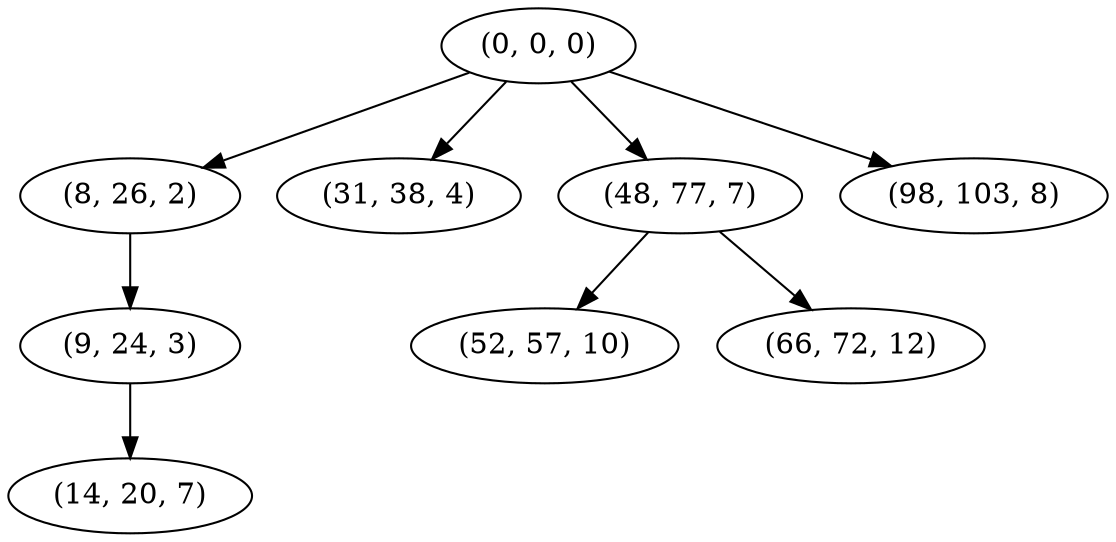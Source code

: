 digraph tree {
    "(0, 0, 0)";
    "(8, 26, 2)";
    "(9, 24, 3)";
    "(14, 20, 7)";
    "(31, 38, 4)";
    "(48, 77, 7)";
    "(52, 57, 10)";
    "(66, 72, 12)";
    "(98, 103, 8)";
    "(0, 0, 0)" -> "(8, 26, 2)";
    "(0, 0, 0)" -> "(31, 38, 4)";
    "(0, 0, 0)" -> "(48, 77, 7)";
    "(0, 0, 0)" -> "(98, 103, 8)";
    "(8, 26, 2)" -> "(9, 24, 3)";
    "(9, 24, 3)" -> "(14, 20, 7)";
    "(48, 77, 7)" -> "(52, 57, 10)";
    "(48, 77, 7)" -> "(66, 72, 12)";
}

